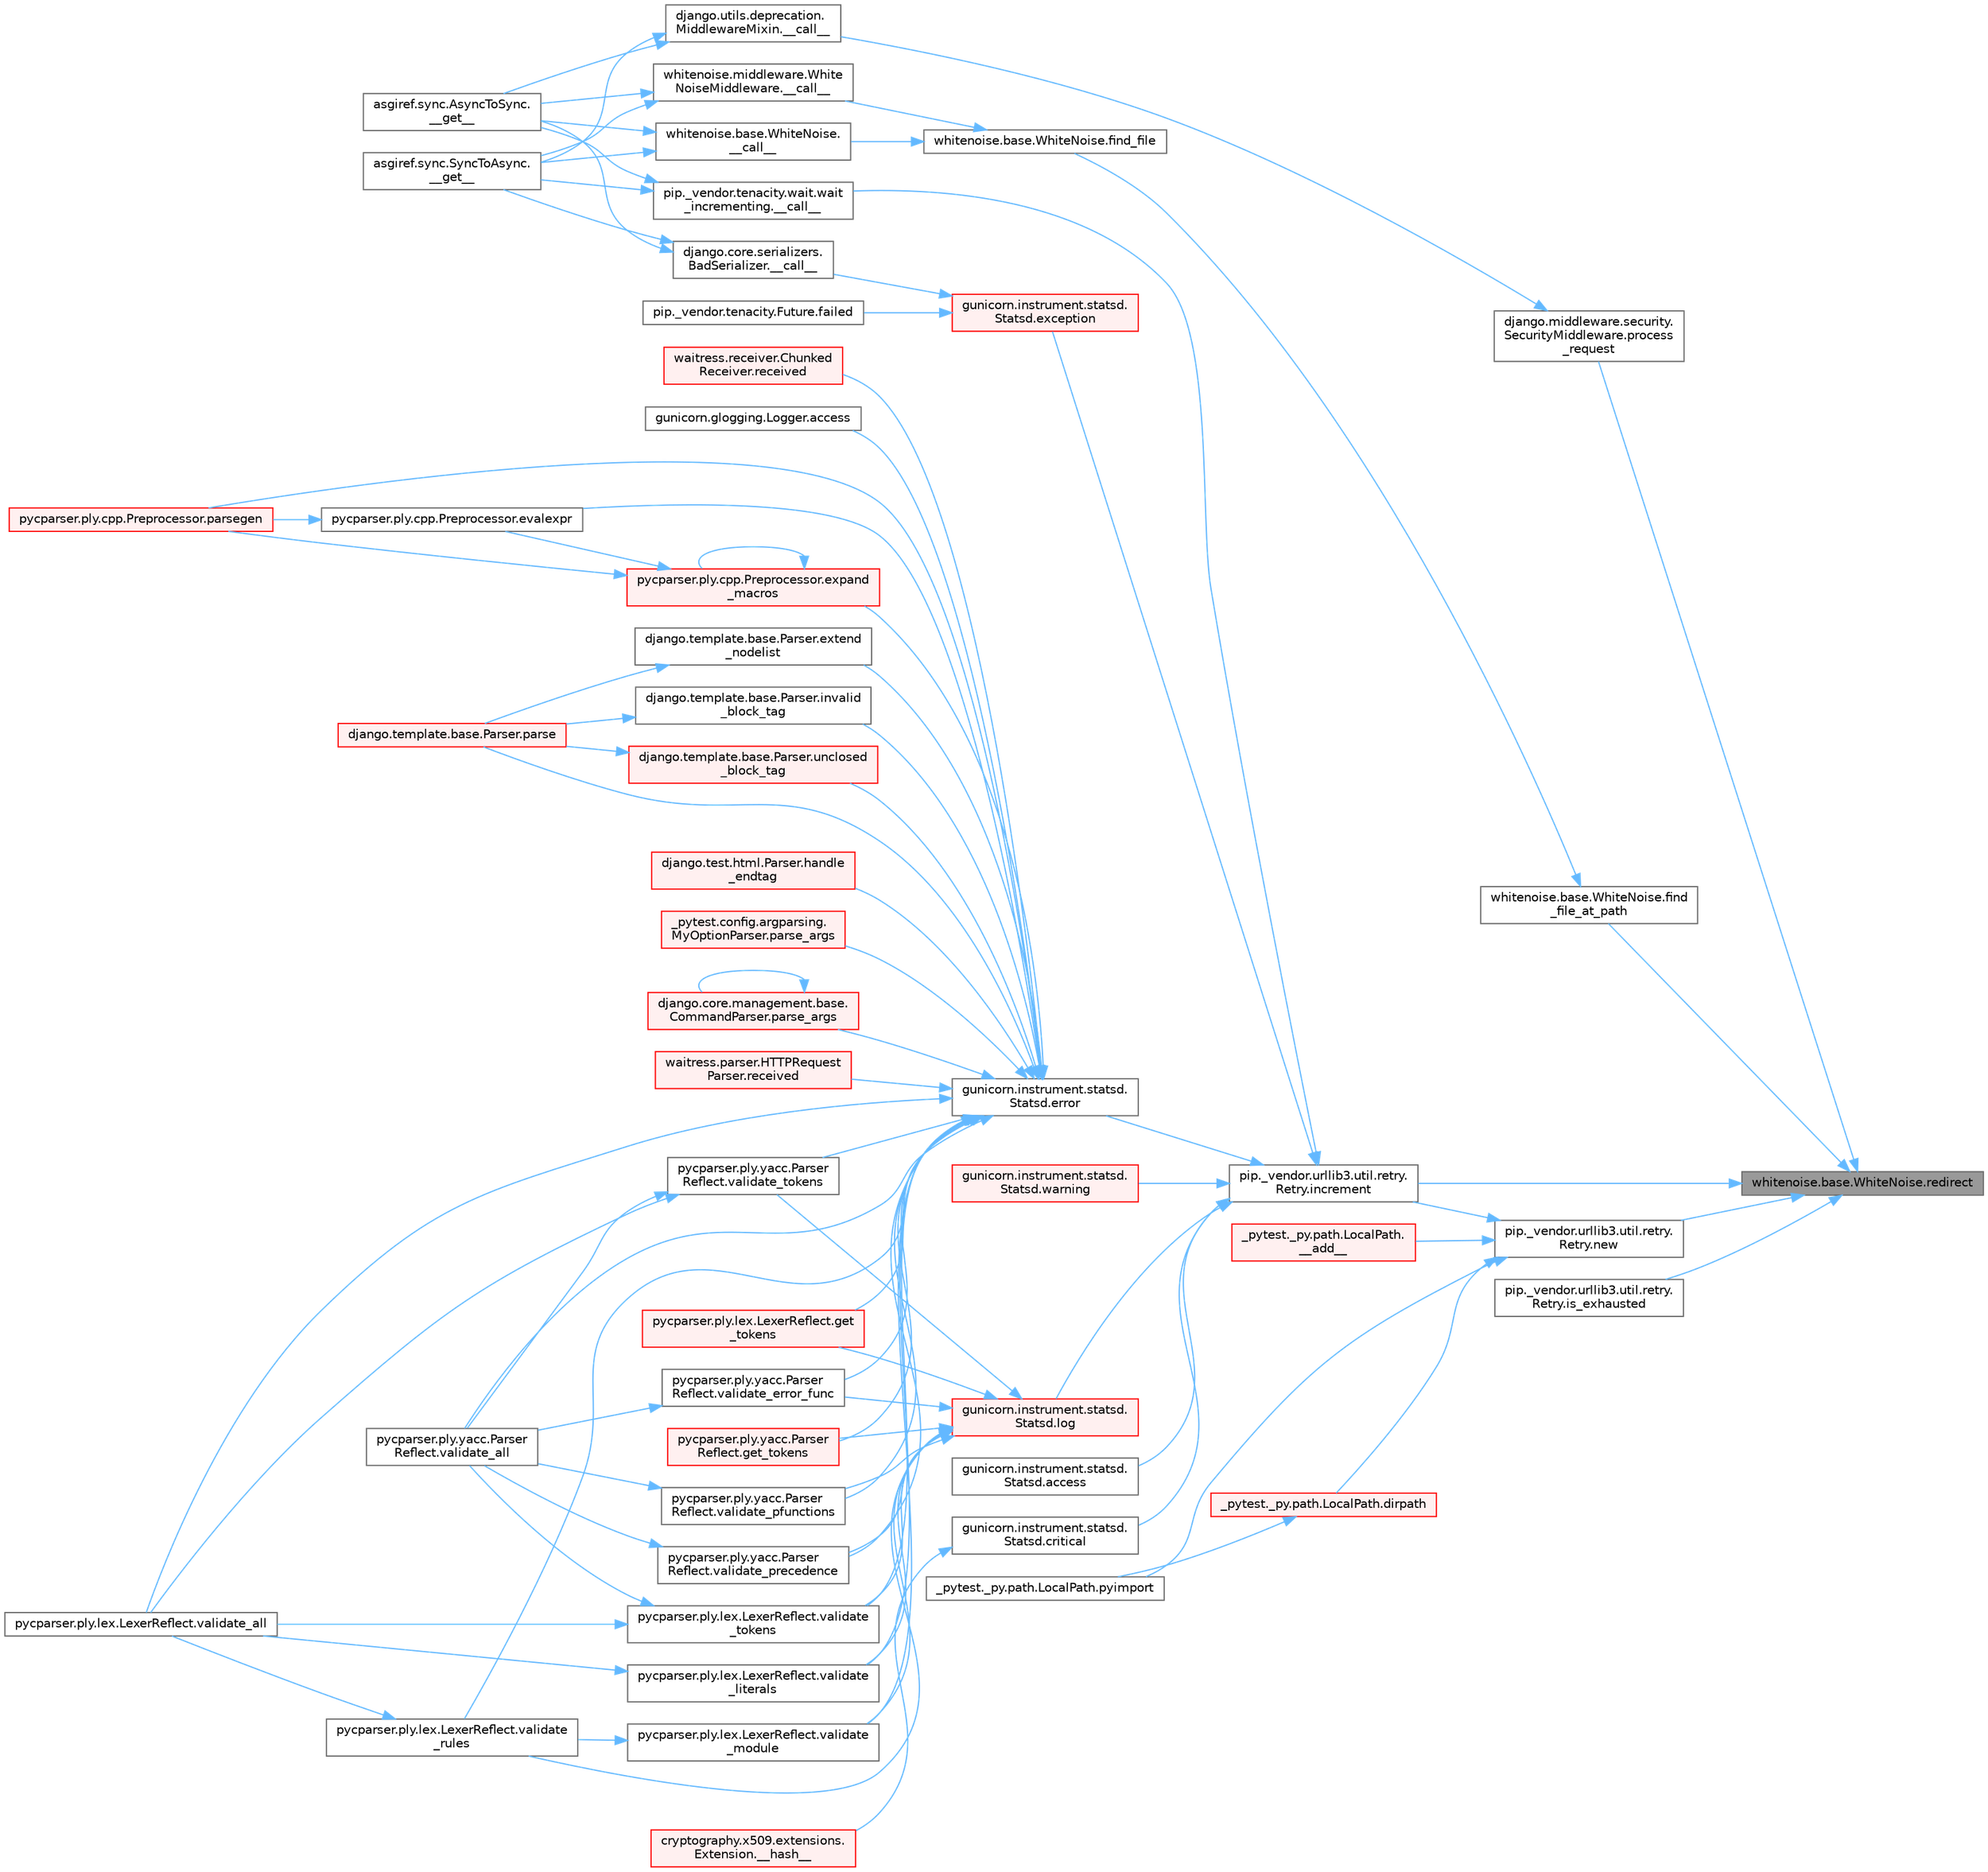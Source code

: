 digraph "whitenoise.base.WhiteNoise.redirect"
{
 // LATEX_PDF_SIZE
  bgcolor="transparent";
  edge [fontname=Helvetica,fontsize=10,labelfontname=Helvetica,labelfontsize=10];
  node [fontname=Helvetica,fontsize=10,shape=box,height=0.2,width=0.4];
  rankdir="RL";
  Node1 [id="Node000001",label="whitenoise.base.WhiteNoise.redirect",height=0.2,width=0.4,color="gray40", fillcolor="grey60", style="filled", fontcolor="black",tooltip=" "];
  Node1 -> Node2 [id="edge1_Node000001_Node000002",dir="back",color="steelblue1",style="solid",tooltip=" "];
  Node2 [id="Node000002",label="whitenoise.base.WhiteNoise.find\l_file_at_path",height=0.2,width=0.4,color="grey40", fillcolor="white", style="filled",URL="$classwhitenoise_1_1base_1_1_white_noise.html#ac7b71264bbb8ae01e64028cac556071b",tooltip=" "];
  Node2 -> Node3 [id="edge2_Node000002_Node000003",dir="back",color="steelblue1",style="solid",tooltip=" "];
  Node3 [id="Node000003",label="whitenoise.base.WhiteNoise.find_file",height=0.2,width=0.4,color="grey40", fillcolor="white", style="filled",URL="$classwhitenoise_1_1base_1_1_white_noise.html#a6dd10af02d264d522cc7ce8c986e712b",tooltip=" "];
  Node3 -> Node4 [id="edge3_Node000003_Node000004",dir="back",color="steelblue1",style="solid",tooltip=" "];
  Node4 [id="Node000004",label="whitenoise.base.WhiteNoise.\l__call__",height=0.2,width=0.4,color="grey40", fillcolor="white", style="filled",URL="$classwhitenoise_1_1base_1_1_white_noise.html#ab69ed09639e4ade9a92277a9b899da68",tooltip=" "];
  Node4 -> Node5 [id="edge4_Node000004_Node000005",dir="back",color="steelblue1",style="solid",tooltip=" "];
  Node5 [id="Node000005",label="asgiref.sync.AsyncToSync.\l__get__",height=0.2,width=0.4,color="grey40", fillcolor="white", style="filled",URL="$classasgiref_1_1sync_1_1_async_to_sync.html#a23e9ef7a73da98dad9e3f4e65846969b",tooltip=" "];
  Node4 -> Node6 [id="edge5_Node000004_Node000006",dir="back",color="steelblue1",style="solid",tooltip=" "];
  Node6 [id="Node000006",label="asgiref.sync.SyncToAsync.\l__get__",height=0.2,width=0.4,color="grey40", fillcolor="white", style="filled",URL="$classasgiref_1_1sync_1_1_sync_to_async.html#aebdfbe3f01079a529fd2f39810597381",tooltip=" "];
  Node3 -> Node7 [id="edge6_Node000003_Node000007",dir="back",color="steelblue1",style="solid",tooltip=" "];
  Node7 [id="Node000007",label="whitenoise.middleware.White\lNoiseMiddleware.__call__",height=0.2,width=0.4,color="grey40", fillcolor="white", style="filled",URL="$classwhitenoise_1_1middleware_1_1_white_noise_middleware.html#aa3f80045431a706769634ee0fc6ca9d1",tooltip=" "];
  Node7 -> Node5 [id="edge7_Node000007_Node000005",dir="back",color="steelblue1",style="solid",tooltip=" "];
  Node7 -> Node6 [id="edge8_Node000007_Node000006",dir="back",color="steelblue1",style="solid",tooltip=" "];
  Node1 -> Node8 [id="edge9_Node000001_Node000008",dir="back",color="steelblue1",style="solid",tooltip=" "];
  Node8 [id="Node000008",label="pip._vendor.urllib3.util.retry.\lRetry.increment",height=0.2,width=0.4,color="grey40", fillcolor="white", style="filled",URL="$classpip_1_1__vendor_1_1urllib3_1_1util_1_1retry_1_1_retry.html#a88dd993ccb2ef4b2bfa9ad0571374b12",tooltip=" "];
  Node8 -> Node9 [id="edge10_Node000008_Node000009",dir="back",color="steelblue1",style="solid",tooltip=" "];
  Node9 [id="Node000009",label="pip._vendor.tenacity.wait.wait\l_incrementing.__call__",height=0.2,width=0.4,color="grey40", fillcolor="white", style="filled",URL="$classpip_1_1__vendor_1_1tenacity_1_1wait_1_1wait__incrementing.html#af47b0264325b86a85aa5cfd3b59a28cf",tooltip=" "];
  Node9 -> Node5 [id="edge11_Node000009_Node000005",dir="back",color="steelblue1",style="solid",tooltip=" "];
  Node9 -> Node6 [id="edge12_Node000009_Node000006",dir="back",color="steelblue1",style="solid",tooltip=" "];
  Node8 -> Node10 [id="edge13_Node000008_Node000010",dir="back",color="steelblue1",style="solid",tooltip=" "];
  Node10 [id="Node000010",label="gunicorn.instrument.statsd.\lStatsd.access",height=0.2,width=0.4,color="grey40", fillcolor="white", style="filled",URL="$classgunicorn_1_1instrument_1_1statsd_1_1_statsd.html#a54238bd99ae3e429bb3efdae3a79e8e6",tooltip=" "];
  Node8 -> Node11 [id="edge14_Node000008_Node000011",dir="back",color="steelblue1",style="solid",tooltip=" "];
  Node11 [id="Node000011",label="gunicorn.instrument.statsd.\lStatsd.critical",height=0.2,width=0.4,color="grey40", fillcolor="white", style="filled",URL="$classgunicorn_1_1instrument_1_1statsd_1_1_statsd.html#a6a14e36bb7c86f86aa200f1ba8234786",tooltip=" "];
  Node11 -> Node12 [id="edge15_Node000011_Node000012",dir="back",color="steelblue1",style="solid",tooltip=" "];
  Node12 [id="Node000012",label="cryptography.x509.extensions.\lExtension.__hash__",height=0.2,width=0.4,color="red", fillcolor="#FFF0F0", style="filled",URL="$classcryptography_1_1x509_1_1extensions_1_1_extension.html#a7744510faba9373c947790041c25021e",tooltip=" "];
  Node8 -> Node23 [id="edge16_Node000008_Node000023",dir="back",color="steelblue1",style="solid",tooltip=" "];
  Node23 [id="Node000023",label="gunicorn.instrument.statsd.\lStatsd.error",height=0.2,width=0.4,color="grey40", fillcolor="white", style="filled",URL="$classgunicorn_1_1instrument_1_1statsd_1_1_statsd.html#a00ca379c910e5842719e48e617504c12",tooltip=" "];
  Node23 -> Node24 [id="edge17_Node000023_Node000024",dir="back",color="steelblue1",style="solid",tooltip=" "];
  Node24 [id="Node000024",label="gunicorn.glogging.Logger.access",height=0.2,width=0.4,color="grey40", fillcolor="white", style="filled",URL="$classgunicorn_1_1glogging_1_1_logger.html#a3b9fcb2cb9d7803a849f41d52df08b4b",tooltip=" "];
  Node23 -> Node25 [id="edge18_Node000023_Node000025",dir="back",color="steelblue1",style="solid",tooltip=" "];
  Node25 [id="Node000025",label="pycparser.ply.cpp.Preprocessor.evalexpr",height=0.2,width=0.4,color="grey40", fillcolor="white", style="filled",URL="$classpycparser_1_1ply_1_1cpp_1_1_preprocessor.html#a3c16ad6c28242d1214d20158b02ecabd",tooltip=" "];
  Node25 -> Node26 [id="edge19_Node000025_Node000026",dir="back",color="steelblue1",style="solid",tooltip=" "];
  Node26 [id="Node000026",label="pycparser.ply.cpp.Preprocessor.parsegen",height=0.2,width=0.4,color="red", fillcolor="#FFF0F0", style="filled",URL="$classpycparser_1_1ply_1_1cpp_1_1_preprocessor.html#aad71ed64ebab07f9eafb0b36f9108723",tooltip=" "];
  Node23 -> Node1532 [id="edge20_Node000023_Node001532",dir="back",color="steelblue1",style="solid",tooltip=" "];
  Node1532 [id="Node001532",label="pycparser.ply.cpp.Preprocessor.expand\l_macros",height=0.2,width=0.4,color="red", fillcolor="#FFF0F0", style="filled",URL="$classpycparser_1_1ply_1_1cpp_1_1_preprocessor.html#a4ac7e926ac9f68ef96f58e704a570d42",tooltip=" "];
  Node1532 -> Node25 [id="edge21_Node001532_Node000025",dir="back",color="steelblue1",style="solid",tooltip=" "];
  Node1532 -> Node1532 [id="edge22_Node001532_Node001532",dir="back",color="steelblue1",style="solid",tooltip=" "];
  Node1532 -> Node26 [id="edge23_Node001532_Node000026",dir="back",color="steelblue1",style="solid",tooltip=" "];
  Node23 -> Node1534 [id="edge24_Node000023_Node001534",dir="back",color="steelblue1",style="solid",tooltip=" "];
  Node1534 [id="Node001534",label="django.template.base.Parser.extend\l_nodelist",height=0.2,width=0.4,color="grey40", fillcolor="white", style="filled",URL="$classdjango_1_1template_1_1base_1_1_parser.html#a18cc3b61dee227ebe679d5a97e219f55",tooltip=" "];
  Node1534 -> Node1535 [id="edge25_Node001534_Node001535",dir="back",color="steelblue1",style="solid",tooltip=" "];
  Node1535 [id="Node001535",label="django.template.base.Parser.parse",height=0.2,width=0.4,color="red", fillcolor="#FFF0F0", style="filled",URL="$classdjango_1_1template_1_1base_1_1_parser.html#adf49a6d849c5bc731f4dcd79bbd13e52",tooltip=" "];
  Node23 -> Node1542 [id="edge26_Node000023_Node001542",dir="back",color="steelblue1",style="solid",tooltip=" "];
  Node1542 [id="Node001542",label="pycparser.ply.lex.LexerReflect.get\l_tokens",height=0.2,width=0.4,color="red", fillcolor="#FFF0F0", style="filled",URL="$classpycparser_1_1ply_1_1lex_1_1_lexer_reflect.html#a10983bce282c9b55abb82ce3807c6286",tooltip=" "];
  Node23 -> Node1544 [id="edge27_Node000023_Node001544",dir="back",color="steelblue1",style="solid",tooltip=" "];
  Node1544 [id="Node001544",label="pycparser.ply.yacc.Parser\lReflect.get_tokens",height=0.2,width=0.4,color="red", fillcolor="#FFF0F0", style="filled",URL="$classpycparser_1_1ply_1_1yacc_1_1_parser_reflect.html#a32a8391d1552f74d1fd812eec68dc908",tooltip=" "];
  Node23 -> Node1545 [id="edge28_Node000023_Node001545",dir="back",color="steelblue1",style="solid",tooltip=" "];
  Node1545 [id="Node001545",label="django.test.html.Parser.handle\l_endtag",height=0.2,width=0.4,color="red", fillcolor="#FFF0F0", style="filled",URL="$classdjango_1_1test_1_1html_1_1_parser.html#a884b3359f3c54327e1eb7315d24e003d",tooltip=" "];
  Node23 -> Node1547 [id="edge29_Node000023_Node001547",dir="back",color="steelblue1",style="solid",tooltip=" "];
  Node1547 [id="Node001547",label="django.template.base.Parser.invalid\l_block_tag",height=0.2,width=0.4,color="grey40", fillcolor="white", style="filled",URL="$classdjango_1_1template_1_1base_1_1_parser.html#ad5b5b4e7969f94be4891ad344fb51af5",tooltip=" "];
  Node1547 -> Node1535 [id="edge30_Node001547_Node001535",dir="back",color="steelblue1",style="solid",tooltip=" "];
  Node23 -> Node1535 [id="edge31_Node000023_Node001535",dir="back",color="steelblue1",style="solid",tooltip=" "];
  Node23 -> Node1548 [id="edge32_Node000023_Node001548",dir="back",color="steelblue1",style="solid",tooltip=" "];
  Node1548 [id="Node001548",label="_pytest.config.argparsing.\lMyOptionParser.parse_args",height=0.2,width=0.4,color="red", fillcolor="#FFF0F0", style="filled",URL="$class__pytest_1_1config_1_1argparsing_1_1_my_option_parser.html#ab9c41ef7aa3563347d264f1b7a8a1a66",tooltip=" "];
  Node23 -> Node1551 [id="edge33_Node000023_Node001551",dir="back",color="steelblue1",style="solid",tooltip=" "];
  Node1551 [id="Node001551",label="django.core.management.base.\lCommandParser.parse_args",height=0.2,width=0.4,color="red", fillcolor="#FFF0F0", style="filled",URL="$classdjango_1_1core_1_1management_1_1base_1_1_command_parser.html#a3bfc67243196388c65ea6d0755637db5",tooltip=" "];
  Node1551 -> Node1551 [id="edge34_Node001551_Node001551",dir="back",color="steelblue1",style="solid",tooltip=" "];
  Node23 -> Node26 [id="edge35_Node000023_Node000026",dir="back",color="steelblue1",style="solid",tooltip=" "];
  Node23 -> Node1552 [id="edge36_Node000023_Node001552",dir="back",color="steelblue1",style="solid",tooltip=" "];
  Node1552 [id="Node001552",label="waitress.parser.HTTPRequest\lParser.received",height=0.2,width=0.4,color="red", fillcolor="#FFF0F0", style="filled",URL="$classwaitress_1_1parser_1_1_h_t_t_p_request_parser.html#a37aaf6b973fa4959ae4fe6fe4048fc24",tooltip=" "];
  Node23 -> Node1553 [id="edge37_Node000023_Node001553",dir="back",color="steelblue1",style="solid",tooltip=" "];
  Node1553 [id="Node001553",label="waitress.receiver.Chunked\lReceiver.received",height=0.2,width=0.4,color="red", fillcolor="#FFF0F0", style="filled",URL="$classwaitress_1_1receiver_1_1_chunked_receiver.html#a560337d435bad205b28d765329a3d9e0",tooltip=" "];
  Node23 -> Node1554 [id="edge38_Node000023_Node001554",dir="back",color="steelblue1",style="solid",tooltip=" "];
  Node1554 [id="Node001554",label="django.template.base.Parser.unclosed\l_block_tag",height=0.2,width=0.4,color="red", fillcolor="#FFF0F0", style="filled",URL="$classdjango_1_1template_1_1base_1_1_parser.html#a5ee190e13908db0573b7687deb43b639",tooltip=" "];
  Node1554 -> Node1535 [id="edge39_Node001554_Node001535",dir="back",color="steelblue1",style="solid",tooltip=" "];
  Node23 -> Node1556 [id="edge40_Node000023_Node001556",dir="back",color="steelblue1",style="solid",tooltip=" "];
  Node1556 [id="Node001556",label="pycparser.ply.lex.LexerReflect.validate_all",height=0.2,width=0.4,color="grey40", fillcolor="white", style="filled",URL="$classpycparser_1_1ply_1_1lex_1_1_lexer_reflect.html#a218bcca937278cc45093167729bfb7ac",tooltip=" "];
  Node23 -> Node1493 [id="edge41_Node000023_Node001493",dir="back",color="steelblue1",style="solid",tooltip=" "];
  Node1493 [id="Node001493",label="pycparser.ply.yacc.Parser\lReflect.validate_all",height=0.2,width=0.4,color="grey40", fillcolor="white", style="filled",URL="$classpycparser_1_1ply_1_1yacc_1_1_parser_reflect.html#a96ac0824424f670c89156918f699b845",tooltip=" "];
  Node23 -> Node1557 [id="edge42_Node000023_Node001557",dir="back",color="steelblue1",style="solid",tooltip=" "];
  Node1557 [id="Node001557",label="pycparser.ply.yacc.Parser\lReflect.validate_error_func",height=0.2,width=0.4,color="grey40", fillcolor="white", style="filled",URL="$classpycparser_1_1ply_1_1yacc_1_1_parser_reflect.html#abb7904164b127d4246ed5a91ddf741a8",tooltip=" "];
  Node1557 -> Node1493 [id="edge43_Node001557_Node001493",dir="back",color="steelblue1",style="solid",tooltip=" "];
  Node23 -> Node1558 [id="edge44_Node000023_Node001558",dir="back",color="steelblue1",style="solid",tooltip=" "];
  Node1558 [id="Node001558",label="pycparser.ply.lex.LexerReflect.validate\l_literals",height=0.2,width=0.4,color="grey40", fillcolor="white", style="filled",URL="$classpycparser_1_1ply_1_1lex_1_1_lexer_reflect.html#a7797d2874e80da683e656d5ba97f4a11",tooltip=" "];
  Node1558 -> Node1556 [id="edge45_Node001558_Node001556",dir="back",color="steelblue1",style="solid",tooltip=" "];
  Node23 -> Node1559 [id="edge46_Node000023_Node001559",dir="back",color="steelblue1",style="solid",tooltip=" "];
  Node1559 [id="Node001559",label="pycparser.ply.lex.LexerReflect.validate\l_module",height=0.2,width=0.4,color="grey40", fillcolor="white", style="filled",URL="$classpycparser_1_1ply_1_1lex_1_1_lexer_reflect.html#ac4c78bbfe7d389bff02bd7fb7222d4f9",tooltip=" "];
  Node1559 -> Node1560 [id="edge47_Node001559_Node001560",dir="back",color="steelblue1",style="solid",tooltip=" "];
  Node1560 [id="Node001560",label="pycparser.ply.lex.LexerReflect.validate\l_rules",height=0.2,width=0.4,color="grey40", fillcolor="white", style="filled",URL="$classpycparser_1_1ply_1_1lex_1_1_lexer_reflect.html#a16c717b08e8dfb81b432995308be295a",tooltip=" "];
  Node1560 -> Node1556 [id="edge48_Node001560_Node001556",dir="back",color="steelblue1",style="solid",tooltip=" "];
  Node23 -> Node1561 [id="edge49_Node000023_Node001561",dir="back",color="steelblue1",style="solid",tooltip=" "];
  Node1561 [id="Node001561",label="pycparser.ply.yacc.Parser\lReflect.validate_pfunctions",height=0.2,width=0.4,color="grey40", fillcolor="white", style="filled",URL="$classpycparser_1_1ply_1_1yacc_1_1_parser_reflect.html#ad6caed0ceb47c1d26816271401d68b32",tooltip=" "];
  Node1561 -> Node1493 [id="edge50_Node001561_Node001493",dir="back",color="steelblue1",style="solid",tooltip=" "];
  Node23 -> Node1562 [id="edge51_Node000023_Node001562",dir="back",color="steelblue1",style="solid",tooltip=" "];
  Node1562 [id="Node001562",label="pycparser.ply.yacc.Parser\lReflect.validate_precedence",height=0.2,width=0.4,color="grey40", fillcolor="white", style="filled",URL="$classpycparser_1_1ply_1_1yacc_1_1_parser_reflect.html#a21d35acc015ce3c629247dc491dd9d20",tooltip=" "];
  Node1562 -> Node1493 [id="edge52_Node001562_Node001493",dir="back",color="steelblue1",style="solid",tooltip=" "];
  Node23 -> Node1560 [id="edge53_Node000023_Node001560",dir="back",color="steelblue1",style="solid",tooltip=" "];
  Node23 -> Node1563 [id="edge54_Node000023_Node001563",dir="back",color="steelblue1",style="solid",tooltip=" "];
  Node1563 [id="Node001563",label="pycparser.ply.lex.LexerReflect.validate\l_tokens",height=0.2,width=0.4,color="grey40", fillcolor="white", style="filled",URL="$classpycparser_1_1ply_1_1lex_1_1_lexer_reflect.html#a4bdc9e539877f748edefcd978105615b",tooltip=" "];
  Node1563 -> Node1556 [id="edge55_Node001563_Node001556",dir="back",color="steelblue1",style="solid",tooltip=" "];
  Node1563 -> Node1493 [id="edge56_Node001563_Node001493",dir="back",color="steelblue1",style="solid",tooltip=" "];
  Node23 -> Node1564 [id="edge57_Node000023_Node001564",dir="back",color="steelblue1",style="solid",tooltip=" "];
  Node1564 [id="Node001564",label="pycparser.ply.yacc.Parser\lReflect.validate_tokens",height=0.2,width=0.4,color="grey40", fillcolor="white", style="filled",URL="$classpycparser_1_1ply_1_1yacc_1_1_parser_reflect.html#a8fc22ab3debc6125e0b5cd26910f94f4",tooltip=" "];
  Node1564 -> Node1556 [id="edge58_Node001564_Node001556",dir="back",color="steelblue1",style="solid",tooltip=" "];
  Node1564 -> Node1493 [id="edge59_Node001564_Node001493",dir="back",color="steelblue1",style="solid",tooltip=" "];
  Node8 -> Node3175 [id="edge60_Node000008_Node003175",dir="back",color="steelblue1",style="solid",tooltip=" "];
  Node3175 [id="Node003175",label="gunicorn.instrument.statsd.\lStatsd.exception",height=0.2,width=0.4,color="red", fillcolor="#FFF0F0", style="filled",URL="$classgunicorn_1_1instrument_1_1statsd_1_1_statsd.html#adb608a3f95da3d6e3a9c000265fd866b",tooltip=" "];
  Node3175 -> Node3176 [id="edge61_Node003175_Node003176",dir="back",color="steelblue1",style="solid",tooltip=" "];
  Node3176 [id="Node003176",label="django.core.serializers.\lBadSerializer.__call__",height=0.2,width=0.4,color="grey40", fillcolor="white", style="filled",URL="$classdjango_1_1core_1_1serializers_1_1_bad_serializer.html#a6e73e3ac062790cfce2cf052525ec528",tooltip=" "];
  Node3176 -> Node5 [id="edge62_Node003176_Node000005",dir="back",color="steelblue1",style="solid",tooltip=" "];
  Node3176 -> Node6 [id="edge63_Node003176_Node000006",dir="back",color="steelblue1",style="solid",tooltip=" "];
  Node3175 -> Node3177 [id="edge64_Node003175_Node003177",dir="back",color="steelblue1",style="solid",tooltip=" "];
  Node3177 [id="Node003177",label="pip._vendor.tenacity.Future.failed",height=0.2,width=0.4,color="grey40", fillcolor="white", style="filled",URL="$classpip_1_1__vendor_1_1tenacity_1_1_future.html#affa139740865e503ef9e4b87a38c0657",tooltip=" "];
  Node8 -> Node3179 [id="edge65_Node000008_Node003179",dir="back",color="steelblue1",style="solid",tooltip=" "];
  Node3179 [id="Node003179",label="gunicorn.instrument.statsd.\lStatsd.log",height=0.2,width=0.4,color="red", fillcolor="#FFF0F0", style="filled",URL="$classgunicorn_1_1instrument_1_1statsd_1_1_statsd.html#ab99145cf0b7c66dbcebcbdcbd44b4953",tooltip=" "];
  Node3179 -> Node1542 [id="edge66_Node003179_Node001542",dir="back",color="steelblue1",style="solid",tooltip=" "];
  Node3179 -> Node1544 [id="edge67_Node003179_Node001544",dir="back",color="steelblue1",style="solid",tooltip=" "];
  Node3179 -> Node1557 [id="edge68_Node003179_Node001557",dir="back",color="steelblue1",style="solid",tooltip=" "];
  Node3179 -> Node1558 [id="edge69_Node003179_Node001558",dir="back",color="steelblue1",style="solid",tooltip=" "];
  Node3179 -> Node1559 [id="edge70_Node003179_Node001559",dir="back",color="steelblue1",style="solid",tooltip=" "];
  Node3179 -> Node1561 [id="edge71_Node003179_Node001561",dir="back",color="steelblue1",style="solid",tooltip=" "];
  Node3179 -> Node1562 [id="edge72_Node003179_Node001562",dir="back",color="steelblue1",style="solid",tooltip=" "];
  Node3179 -> Node1560 [id="edge73_Node003179_Node001560",dir="back",color="steelblue1",style="solid",tooltip=" "];
  Node3179 -> Node1563 [id="edge74_Node003179_Node001563",dir="back",color="steelblue1",style="solid",tooltip=" "];
  Node3179 -> Node1564 [id="edge75_Node003179_Node001564",dir="back",color="steelblue1",style="solid",tooltip=" "];
  Node8 -> Node3180 [id="edge76_Node000008_Node003180",dir="back",color="steelblue1",style="solid",tooltip=" "];
  Node3180 [id="Node003180",label="gunicorn.instrument.statsd.\lStatsd.warning",height=0.2,width=0.4,color="red", fillcolor="#FFF0F0", style="filled",URL="$classgunicorn_1_1instrument_1_1statsd_1_1_statsd.html#a4b25361c9be113a5555acee1dd23fc61",tooltip=" "];
  Node1 -> Node463 [id="edge77_Node000001_Node000463",dir="back",color="steelblue1",style="solid",tooltip=" "];
  Node463 [id="Node000463",label="pip._vendor.urllib3.util.retry.\lRetry.is_exhausted",height=0.2,width=0.4,color="grey40", fillcolor="white", style="filled",URL="$classpip_1_1__vendor_1_1urllib3_1_1util_1_1retry_1_1_retry.html#ad8d42bd72e35f497daf9a0359560969d",tooltip=" "];
  Node1 -> Node464 [id="edge78_Node000001_Node000464",dir="back",color="steelblue1",style="solid",tooltip=" "];
  Node464 [id="Node000464",label="pip._vendor.urllib3.util.retry.\lRetry.new",height=0.2,width=0.4,color="grey40", fillcolor="white", style="filled",URL="$classpip_1_1__vendor_1_1urllib3_1_1util_1_1retry_1_1_retry.html#ab806585412b9d9b3c0d882fb4bd8d3c0",tooltip=" "];
  Node464 -> Node465 [id="edge79_Node000464_Node000465",dir="back",color="steelblue1",style="solid",tooltip=" "];
  Node465 [id="Node000465",label="_pytest._py.path.LocalPath.\l__add__",height=0.2,width=0.4,color="red", fillcolor="#FFF0F0", style="filled",URL="$class__pytest_1_1__py_1_1path_1_1_local_path.html#abe95df43f29943a2ec6ccad0c25662da",tooltip=" "];
  Node464 -> Node466 [id="edge80_Node000464_Node000466",dir="back",color="steelblue1",style="solid",tooltip=" "];
  Node466 [id="Node000466",label="_pytest._py.path.LocalPath.dirpath",height=0.2,width=0.4,color="red", fillcolor="#FFF0F0", style="filled",URL="$class__pytest_1_1__py_1_1path_1_1_local_path.html#aa8766bdaffd39f928eaae6f30b741b05",tooltip=" "];
  Node466 -> Node1037 [id="edge81_Node000466_Node001037",dir="back",color="steelblue1",style="solid",tooltip=" "];
  Node1037 [id="Node001037",label="_pytest._py.path.LocalPath.pyimport",height=0.2,width=0.4,color="grey40", fillcolor="white", style="filled",URL="$class__pytest_1_1__py_1_1path_1_1_local_path.html#aaf2fbd0a1a8554d138b60c28ca682b75",tooltip=" "];
  Node464 -> Node8 [id="edge82_Node000464_Node000008",dir="back",color="steelblue1",style="solid",tooltip=" "];
  Node464 -> Node1037 [id="edge83_Node000464_Node001037",dir="back",color="steelblue1",style="solid",tooltip=" "];
  Node1 -> Node3181 [id="edge84_Node000001_Node003181",dir="back",color="steelblue1",style="solid",tooltip=" "];
  Node3181 [id="Node003181",label="django.middleware.security.\lSecurityMiddleware.process\l_request",height=0.2,width=0.4,color="grey40", fillcolor="white", style="filled",URL="$classdjango_1_1middleware_1_1security_1_1_security_middleware.html#a9d81825bdd9367bc54b33140455152f9",tooltip=" "];
  Node3181 -> Node1888 [id="edge85_Node003181_Node001888",dir="back",color="steelblue1",style="solid",tooltip=" "];
  Node1888 [id="Node001888",label="django.utils.deprecation.\lMiddlewareMixin.__call__",height=0.2,width=0.4,color="grey40", fillcolor="white", style="filled",URL="$classdjango_1_1utils_1_1deprecation_1_1_middleware_mixin.html#a7d9fe62fd0c073a7c43189eede078db5",tooltip=" "];
  Node1888 -> Node5 [id="edge86_Node001888_Node000005",dir="back",color="steelblue1",style="solid",tooltip=" "];
  Node1888 -> Node6 [id="edge87_Node001888_Node000006",dir="back",color="steelblue1",style="solid",tooltip=" "];
}
